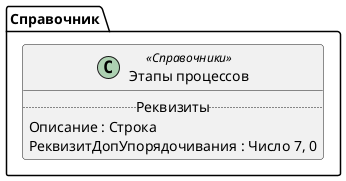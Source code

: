 ﻿@startuml СостоянияПроцессов
'!include templates.wsd
'..\include templates.wsd
class Справочник.СостоянияПроцессов as "Этапы процессов" <<Справочники>>
{
..Реквизиты..
Описание : Строка
РеквизитДопУпорядочивания : Число 7, 0
}
@enduml

